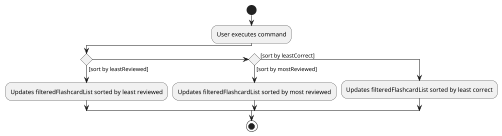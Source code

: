 @startuml
scale 0.5
start
:User executes command;

'Since the beta syntax does not support placing the condition outside the
'diamond we place it as the true branch instead.

if () then ([sort by leastReviewed])
    :Updates filteredFlashcardList sorted by least reviewed;
elseif () then ([sort by mostReviewed])
       :Updates filteredFlashcardList sorted by most reviewed;
else ([sort by leastCorrect])
    :Updates filteredFlashcardList sorted by least correct;
endif
stop
@enduml
